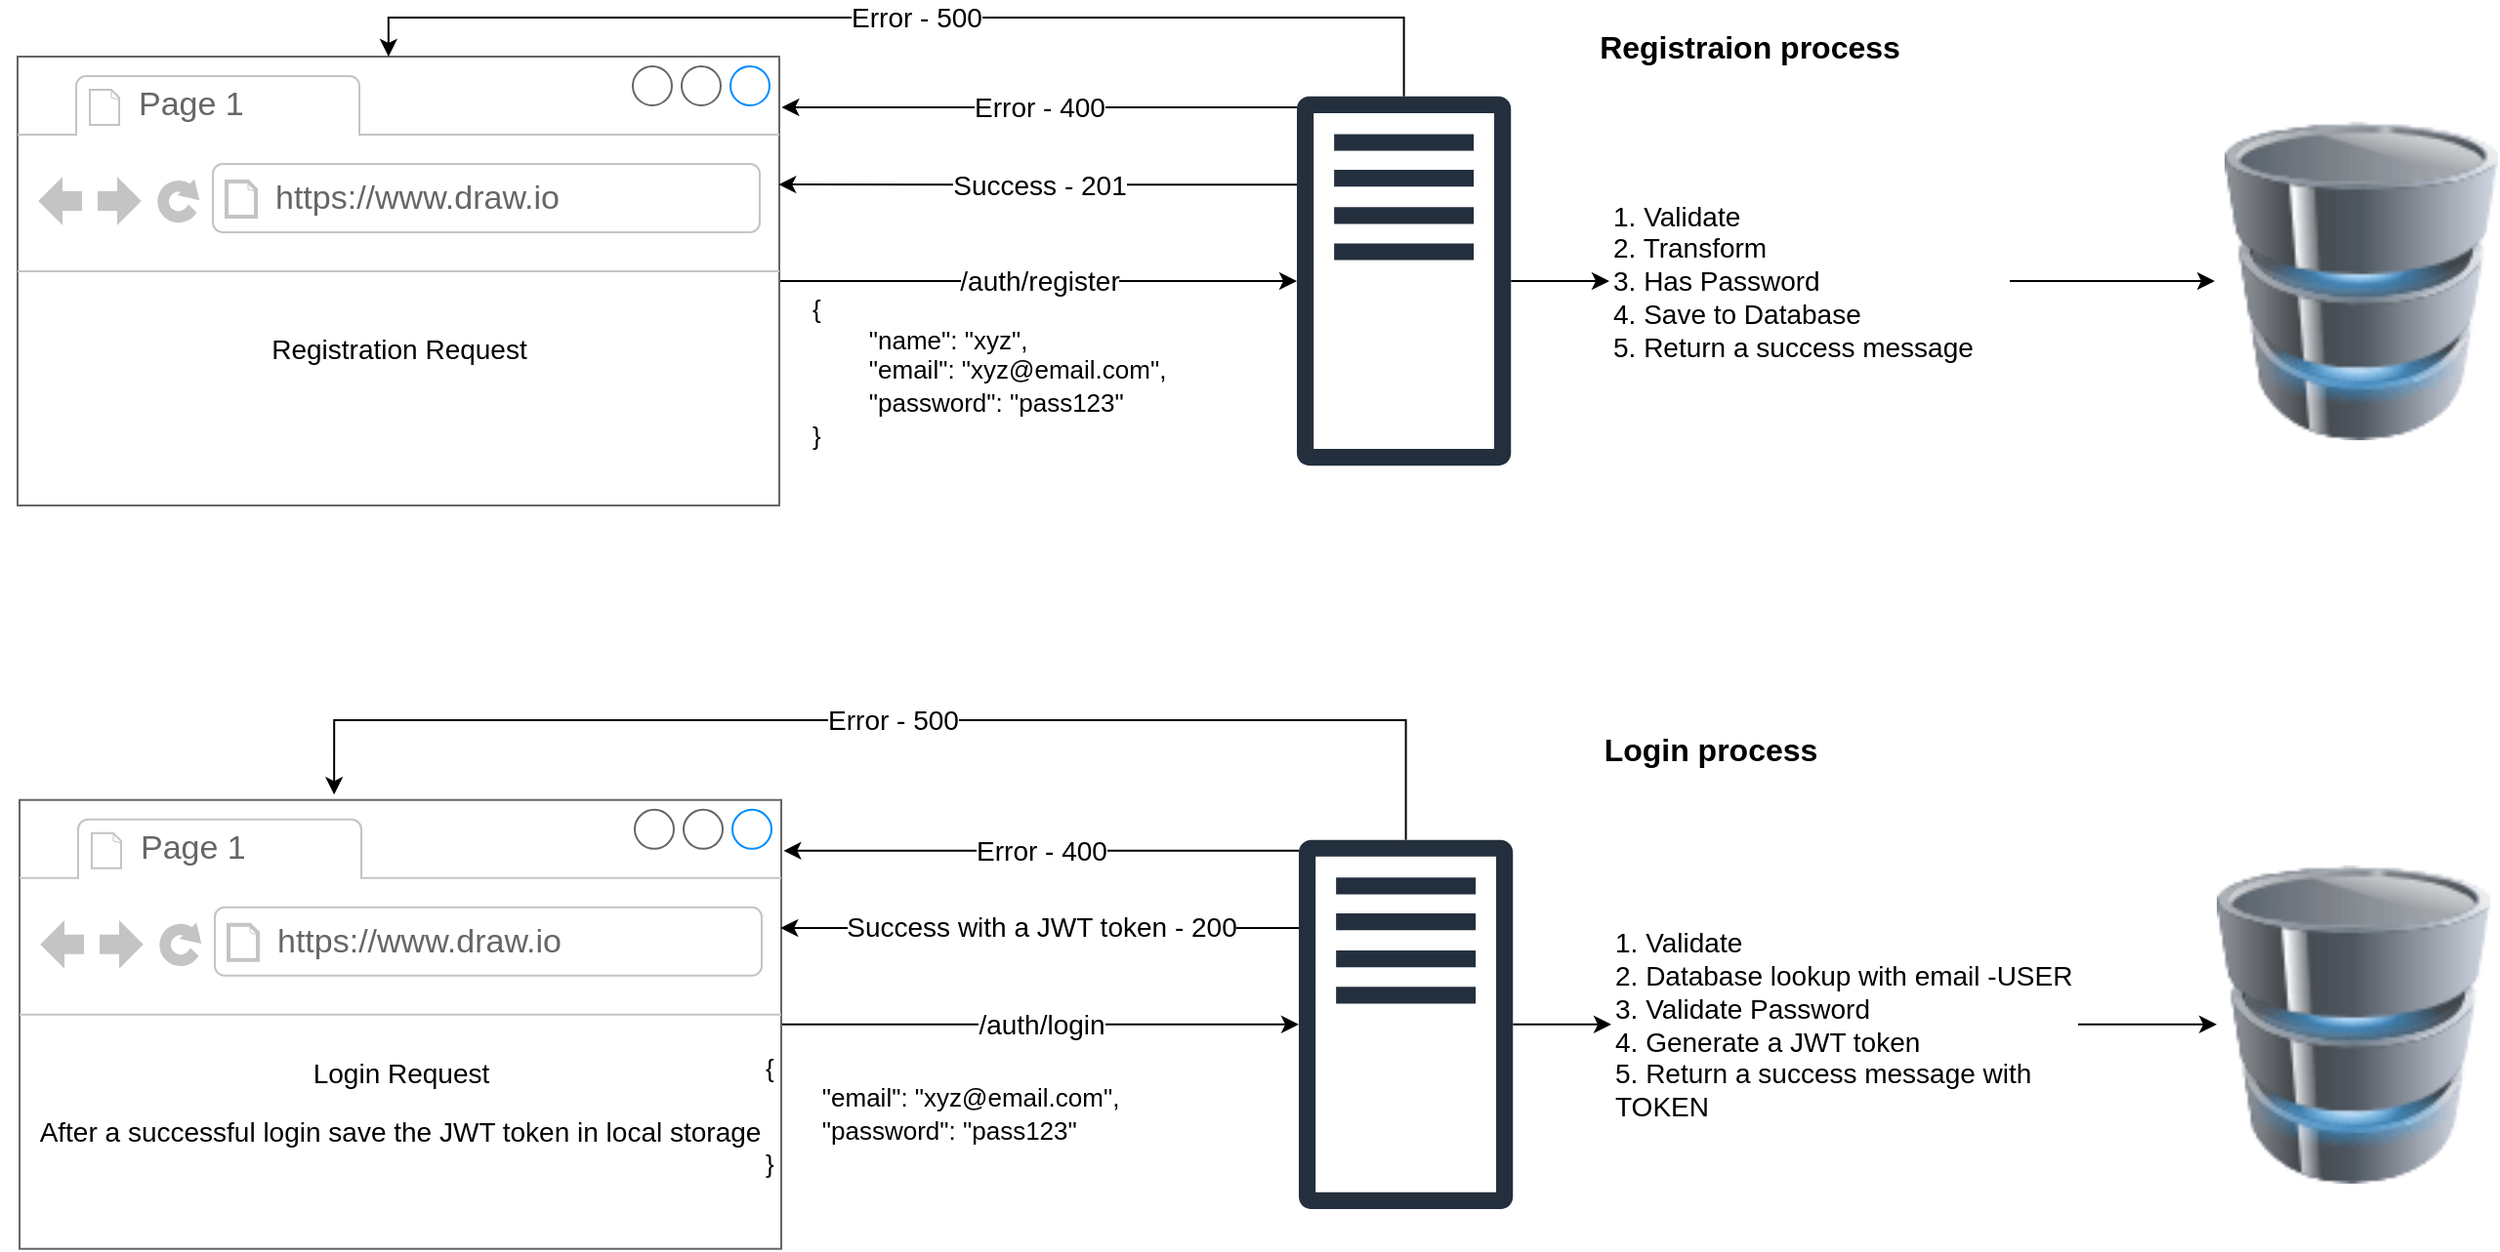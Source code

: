 <mxfile version="20.1.1" type="device"><diagram id="przGXrDNAtEKy95mtA95" name="Page-1"><mxGraphModel dx="1633" dy="875" grid="1" gridSize="10" guides="1" tooltips="1" connect="1" arrows="1" fold="1" page="1" pageScale="1" pageWidth="850" pageHeight="1100" math="0" shadow="0"><root><mxCell id="0"/><mxCell id="1" parent="0"/><mxCell id="Eglfask6YqEE4NKdX7R3-44" value="Login Request" style="text;html=1;strokeColor=none;fillColor=none;align=center;verticalAlign=middle;whiteSpace=wrap;rounded=0;fontSize=14;" vertex="1" parent="1"><mxGeometry x="101" y="515.92" width="160" height="20" as="geometry"/></mxCell><mxCell id="Eglfask6YqEE4NKdX7R3-55" value="&lt;font style=&quot;font-size: 12px;&quot;&gt;After a successful login save the JWT token&lt;/font&gt;" style="text;html=1;strokeColor=none;fillColor=none;align=center;verticalAlign=middle;whiteSpace=wrap;rounded=0;fontSize=13;" vertex="1" parent="1"><mxGeometry x="51" y="603.42" width="260" height="30" as="geometry"/></mxCell><mxCell id="Eglfask6YqEE4NKdX7R3-64" value="/auth/login" style="edgeStyle=orthogonalEdgeStyle;rounded=0;orthogonalLoop=1;jettySize=auto;html=1;entryX=0;entryY=0.5;entryDx=0;entryDy=0;entryPerimeter=0;fontSize=14;" edge="1" parent="1" source="Eglfask6YqEE4NKdX7R3-57" target="Eglfask6YqEE4NKdX7R3-63"><mxGeometry relative="1" as="geometry"/></mxCell><mxCell id="Eglfask6YqEE4NKdX7R3-57" value="" style="strokeWidth=1;shadow=0;dashed=0;align=center;html=1;shape=mxgraph.mockup.containers.browserWindow;rSize=0;strokeColor=#666666;strokeColor2=#008cff;strokeColor3=#c4c4c4;mainText=,;recursiveResize=0;fontSize=12;" vertex="1" parent="1"><mxGeometry x="41" y="440.92" width="390" height="230" as="geometry"/></mxCell><mxCell id="Eglfask6YqEE4NKdX7R3-58" value="Page 1" style="strokeWidth=1;shadow=0;dashed=0;align=center;html=1;shape=mxgraph.mockup.containers.anchor;fontSize=17;fontColor=#666666;align=left;" vertex="1" parent="Eglfask6YqEE4NKdX7R3-57"><mxGeometry x="60" y="12" width="110" height="26" as="geometry"/></mxCell><mxCell id="Eglfask6YqEE4NKdX7R3-59" value="https://www.draw.io" style="strokeWidth=1;shadow=0;dashed=0;align=center;html=1;shape=mxgraph.mockup.containers.anchor;rSize=0;fontSize=17;fontColor=#666666;align=left;" vertex="1" parent="Eglfask6YqEE4NKdX7R3-57"><mxGeometry x="130" y="60" width="250" height="26" as="geometry"/></mxCell><mxCell id="Eglfask6YqEE4NKdX7R3-60" value="&lt;font style=&quot;font-size: 14px;&quot;&gt;Login Request&lt;/font&gt;" style="text;html=1;strokeColor=none;fillColor=none;align=center;verticalAlign=middle;whiteSpace=wrap;rounded=0;fontSize=12;" vertex="1" parent="Eglfask6YqEE4NKdX7R3-57"><mxGeometry x="145.5" y="130" width="99" height="20" as="geometry"/></mxCell><mxCell id="Eglfask6YqEE4NKdX7R3-61" value="&lt;font style=&quot;font-size: 14px;&quot;&gt;After a successful login save the JWT token in local storage&lt;/font&gt;" style="text;html=1;strokeColor=none;fillColor=none;align=center;verticalAlign=middle;whiteSpace=wrap;rounded=0;fontSize=12;" vertex="1" parent="Eglfask6YqEE4NKdX7R3-57"><mxGeometry x="-10" y="160" width="410" height="20" as="geometry"/></mxCell><mxCell id="Eglfask6YqEE4NKdX7R3-67" value="Success with a JWT token - 200" style="edgeStyle=orthogonalEdgeStyle;rounded=0;orthogonalLoop=1;jettySize=auto;html=1;entryX=0.999;entryY=0.285;entryDx=0;entryDy=0;entryPerimeter=0;fontSize=14;" edge="1" parent="1" source="Eglfask6YqEE4NKdX7R3-63" target="Eglfask6YqEE4NKdX7R3-57"><mxGeometry relative="1" as="geometry"><Array as="points"><mxPoint x="564" y="505.92"/></Array></mxGeometry></mxCell><mxCell id="Eglfask6YqEE4NKdX7R3-70" value="Error - 400" style="edgeStyle=orthogonalEdgeStyle;rounded=0;orthogonalLoop=1;jettySize=auto;html=1;entryX=1.003;entryY=0.113;entryDx=0;entryDy=0;entryPerimeter=0;fontSize=14;" edge="1" parent="1" source="Eglfask6YqEE4NKdX7R3-63" target="Eglfask6YqEE4NKdX7R3-57"><mxGeometry relative="1" as="geometry"><Array as="points"><mxPoint x="636" y="466.92"/><mxPoint x="636" y="466.92"/></Array></mxGeometry></mxCell><mxCell id="Eglfask6YqEE4NKdX7R3-71" value="Error - 500" style="edgeStyle=orthogonalEdgeStyle;rounded=0;orthogonalLoop=1;jettySize=auto;html=1;entryX=0.413;entryY=-0.012;entryDx=0;entryDy=0;entryPerimeter=0;fontSize=14;" edge="1" parent="1" source="Eglfask6YqEE4NKdX7R3-63" target="Eglfask6YqEE4NKdX7R3-57"><mxGeometry relative="1" as="geometry"><Array as="points"><mxPoint x="751" y="400"/><mxPoint x="202" y="400"/></Array></mxGeometry></mxCell><mxCell id="Eglfask6YqEE4NKdX7R3-75" style="edgeStyle=orthogonalEdgeStyle;rounded=0;orthogonalLoop=1;jettySize=auto;html=1;entryX=0;entryY=0.5;entryDx=0;entryDy=0;fontSize=14;" edge="1" parent="1" source="Eglfask6YqEE4NKdX7R3-63" target="Eglfask6YqEE4NKdX7R3-74"><mxGeometry relative="1" as="geometry"/></mxCell><mxCell id="Eglfask6YqEE4NKdX7R3-63" value="" style="sketch=0;outlineConnect=0;fontColor=#232F3E;gradientColor=none;fillColor=#232F3D;strokeColor=none;dashed=0;verticalLabelPosition=bottom;verticalAlign=top;align=center;html=1;fontSize=12;fontStyle=0;aspect=fixed;pointerEvents=1;shape=mxgraph.aws4.traditional_server;" vertex="1" parent="1"><mxGeometry x="696" y="460.92" width="109.62" height="190" as="geometry"/></mxCell><mxCell id="Eglfask6YqEE4NKdX7R3-65" value="" style="image;html=1;image=img/lib/clip_art/computers/Database_128x128.png;fontSize=14;" vertex="1" parent="1"><mxGeometry x="1166" y="443.42" width="140" height="225" as="geometry"/></mxCell><mxCell id="Eglfask6YqEE4NKdX7R3-73" value="&lt;font style=&quot;font-size: 13px;&quot;&gt;{&lt;br&gt;&lt;/font&gt;&lt;div style=&quot;font-size: 13px;&quot;&gt;&lt;span style=&quot;background-color: initial;&quot;&gt;&lt;font style=&quot;font-size: 13px;&quot;&gt;&lt;span style=&quot;white-space: pre;&quot;&gt;&#9;&lt;/span&gt;&quot;email&quot;: &quot;xyz@email.com&quot;,&lt;/font&gt;&lt;/span&gt;&lt;/div&gt;&lt;font style=&quot;font-size: 13px;&quot;&gt;&lt;span style=&quot;white-space: pre;&quot;&gt;&#9;&lt;/span&gt;&quot;password&quot;: &quot;pass123&quot;&lt;br&gt;}&lt;/font&gt;" style="text;html=1;strokeColor=none;fillColor=none;align=left;verticalAlign=middle;whiteSpace=wrap;rounded=0;fontSize=14;" vertex="1" parent="1"><mxGeometry x="421" y="565.92" width="215" height="72" as="geometry"/></mxCell><mxCell id="Eglfask6YqEE4NKdX7R3-76" style="edgeStyle=orthogonalEdgeStyle;rounded=0;orthogonalLoop=1;jettySize=auto;html=1;entryX=0;entryY=0.5;entryDx=0;entryDy=0;fontSize=14;" edge="1" parent="1" source="Eglfask6YqEE4NKdX7R3-74" target="Eglfask6YqEE4NKdX7R3-65"><mxGeometry relative="1" as="geometry"/></mxCell><mxCell id="Eglfask6YqEE4NKdX7R3-74" value="&lt;font style=&quot;font-size: 14px;&quot;&gt;1. Validate&lt;br&gt;2. Database lookup with email -USER&lt;br&gt;3. Validate Password&lt;br&gt;4. Generate a JWT token&lt;br&gt;5. Return a success message with TOKEN&lt;br&gt;&lt;/font&gt;" style="text;html=1;strokeColor=none;fillColor=none;align=left;verticalAlign=middle;whiteSpace=wrap;rounded=0;fontSize=13;" vertex="1" parent="1"><mxGeometry x="856" y="490.92" width="239" height="130" as="geometry"/></mxCell><mxCell id="Eglfask6YqEE4NKdX7R3-77" value="Login Request" style="text;html=1;strokeColor=none;fillColor=none;align=center;verticalAlign=middle;whiteSpace=wrap;rounded=0;fontSize=14;" vertex="1" parent="1"><mxGeometry x="100.0" y="135" width="160" height="20" as="geometry"/></mxCell><mxCell id="Eglfask6YqEE4NKdX7R3-78" value="&lt;font style=&quot;font-size: 12px;&quot;&gt;After a successful login save the JWT token&lt;/font&gt;" style="text;html=1;strokeColor=none;fillColor=none;align=center;verticalAlign=middle;whiteSpace=wrap;rounded=0;fontSize=13;" vertex="1" parent="1"><mxGeometry x="50" y="222.5" width="260" height="30" as="geometry"/></mxCell><mxCell id="Eglfask6YqEE4NKdX7R3-79" value="/auth/register" style="edgeStyle=orthogonalEdgeStyle;rounded=0;orthogonalLoop=1;jettySize=auto;html=1;entryX=0;entryY=0.5;entryDx=0;entryDy=0;entryPerimeter=0;fontSize=14;" edge="1" source="Eglfask6YqEE4NKdX7R3-80" target="Eglfask6YqEE4NKdX7R3-89" parent="1"><mxGeometry relative="1" as="geometry"/></mxCell><mxCell id="Eglfask6YqEE4NKdX7R3-80" value="" style="strokeWidth=1;shadow=0;dashed=0;align=center;html=1;shape=mxgraph.mockup.containers.browserWindow;rSize=0;strokeColor=#666666;strokeColor2=#008cff;strokeColor3=#c4c4c4;mainText=,;recursiveResize=0;fontSize=12;" vertex="1" parent="1"><mxGeometry x="40" y="60" width="390" height="230" as="geometry"/></mxCell><mxCell id="Eglfask6YqEE4NKdX7R3-81" value="Page 1" style="strokeWidth=1;shadow=0;dashed=0;align=center;html=1;shape=mxgraph.mockup.containers.anchor;fontSize=17;fontColor=#666666;align=left;" vertex="1" parent="Eglfask6YqEE4NKdX7R3-80"><mxGeometry x="60" y="12" width="110" height="26" as="geometry"/></mxCell><mxCell id="Eglfask6YqEE4NKdX7R3-82" value="https://www.draw.io" style="strokeWidth=1;shadow=0;dashed=0;align=center;html=1;shape=mxgraph.mockup.containers.anchor;rSize=0;fontSize=17;fontColor=#666666;align=left;" vertex="1" parent="Eglfask6YqEE4NKdX7R3-80"><mxGeometry x="130" y="60" width="250" height="26" as="geometry"/></mxCell><mxCell id="Eglfask6YqEE4NKdX7R3-83" value="&lt;font style=&quot;font-size: 14px;&quot;&gt;Registration Request&lt;/font&gt;" style="text;html=1;strokeColor=none;fillColor=none;align=center;verticalAlign=middle;whiteSpace=wrap;rounded=0;fontSize=12;" vertex="1" parent="Eglfask6YqEE4NKdX7R3-80"><mxGeometry x="127.75" y="140" width="134.5" height="20" as="geometry"/></mxCell><mxCell id="Eglfask6YqEE4NKdX7R3-85" value="Success - 201" style="edgeStyle=orthogonalEdgeStyle;rounded=0;orthogonalLoop=1;jettySize=auto;html=1;entryX=0.999;entryY=0.285;entryDx=0;entryDy=0;entryPerimeter=0;fontSize=14;" edge="1" source="Eglfask6YqEE4NKdX7R3-89" target="Eglfask6YqEE4NKdX7R3-80" parent="1"><mxGeometry relative="1" as="geometry"><Array as="points"><mxPoint x="563" y="125"/></Array></mxGeometry></mxCell><mxCell id="Eglfask6YqEE4NKdX7R3-86" value="Error - 400" style="edgeStyle=orthogonalEdgeStyle;rounded=0;orthogonalLoop=1;jettySize=auto;html=1;entryX=1.003;entryY=0.113;entryDx=0;entryDy=0;entryPerimeter=0;fontSize=14;" edge="1" source="Eglfask6YqEE4NKdX7R3-89" target="Eglfask6YqEE4NKdX7R3-80" parent="1"><mxGeometry relative="1" as="geometry"><Array as="points"><mxPoint x="635" y="86"/><mxPoint x="635" y="86"/></Array></mxGeometry></mxCell><mxCell id="Eglfask6YqEE4NKdX7R3-88" style="edgeStyle=orthogonalEdgeStyle;rounded=0;orthogonalLoop=1;jettySize=auto;html=1;entryX=0;entryY=0.5;entryDx=0;entryDy=0;fontSize=14;" edge="1" source="Eglfask6YqEE4NKdX7R3-89" target="Eglfask6YqEE4NKdX7R3-93" parent="1"><mxGeometry relative="1" as="geometry"/></mxCell><mxCell id="Eglfask6YqEE4NKdX7R3-94" value="Error - 500" style="edgeStyle=orthogonalEdgeStyle;rounded=0;orthogonalLoop=1;jettySize=auto;html=1;entryX=0.487;entryY=0;entryDx=0;entryDy=0;entryPerimeter=0;fontSize=14;" edge="1" parent="1" source="Eglfask6YqEE4NKdX7R3-89" target="Eglfask6YqEE4NKdX7R3-80"><mxGeometry relative="1" as="geometry"><Array as="points"><mxPoint x="750" y="40"/><mxPoint x="230" y="40"/></Array></mxGeometry></mxCell><mxCell id="Eglfask6YqEE4NKdX7R3-89" value="" style="sketch=0;outlineConnect=0;fontColor=#232F3E;gradientColor=none;fillColor=#232F3D;strokeColor=none;dashed=0;verticalLabelPosition=bottom;verticalAlign=top;align=center;html=1;fontSize=12;fontStyle=0;aspect=fixed;pointerEvents=1;shape=mxgraph.aws4.traditional_server;" vertex="1" parent="1"><mxGeometry x="695" y="80" width="109.62" height="190" as="geometry"/></mxCell><mxCell id="Eglfask6YqEE4NKdX7R3-90" value="" style="image;html=1;image=img/lib/clip_art/computers/Database_128x128.png;fontSize=14;" vertex="1" parent="1"><mxGeometry x="1170" y="62.5" width="140" height="225" as="geometry"/></mxCell><mxCell id="Eglfask6YqEE4NKdX7R3-91" value="&lt;font style=&quot;font-size: 13px;&quot;&gt;{&lt;br&gt;&lt;/font&gt;&lt;div style=&quot;font-size: 13px;&quot;&gt;&lt;span style=&quot;background-color: initial;&quot;&gt;&lt;span style=&quot;white-space: pre;&quot;&gt;&#9;&lt;/span&gt;&quot;name&quot;: &quot;xyz&quot;,&lt;br&gt;&lt;/span&gt;&lt;/div&gt;&lt;div style=&quot;font-size: 13px;&quot;&gt;&lt;span style=&quot;background-color: initial;&quot;&gt;&lt;font style=&quot;font-size: 13px;&quot;&gt;&lt;span style=&quot;white-space: pre;&quot;&gt;&#9;&lt;/span&gt;&quot;email&quot;: &quot;xyz@email.com&quot;,&lt;/font&gt;&lt;/span&gt;&lt;/div&gt;&lt;font style=&quot;font-size: 13px;&quot;&gt;&lt;span style=&quot;white-space: pre;&quot;&gt;&#9;&lt;/span&gt;&quot;password&quot;: &quot;pass123&quot;&lt;br&gt;}&lt;/font&gt;" style="text;html=1;strokeColor=none;fillColor=none;align=left;verticalAlign=middle;whiteSpace=wrap;rounded=0;fontSize=14;" vertex="1" parent="1"><mxGeometry x="445" y="185" width="190" height="72" as="geometry"/></mxCell><mxCell id="Eglfask6YqEE4NKdX7R3-92" style="edgeStyle=orthogonalEdgeStyle;rounded=0;orthogonalLoop=1;jettySize=auto;html=1;entryX=0;entryY=0.5;entryDx=0;entryDy=0;fontSize=14;" edge="1" source="Eglfask6YqEE4NKdX7R3-93" parent="1"><mxGeometry relative="1" as="geometry"><mxPoint x="1165" y="175" as="targetPoint"/></mxGeometry></mxCell><mxCell id="Eglfask6YqEE4NKdX7R3-93" value="&lt;font style=&quot;font-size: 14px;&quot;&gt;1. Validate&lt;br&gt;2. Transform&lt;br&gt;3. Has Password&lt;br&gt;4. Save to Database&lt;br&gt;5. Return a success message&lt;br&gt;&lt;/font&gt;" style="text;html=1;strokeColor=none;fillColor=none;align=left;verticalAlign=middle;whiteSpace=wrap;rounded=0;fontSize=13;" vertex="1" parent="1"><mxGeometry x="855" y="110" width="205" height="130" as="geometry"/></mxCell><mxCell id="Eglfask6YqEE4NKdX7R3-95" value="&lt;b&gt;&lt;font style=&quot;font-size: 16px;&quot;&gt;Registraion process&lt;/font&gt;&lt;/b&gt;" style="text;html=1;strokeColor=none;fillColor=none;align=center;verticalAlign=middle;whiteSpace=wrap;rounded=0;fontSize=14;" vertex="1" parent="1"><mxGeometry x="840" y="40" width="174" height="30" as="geometry"/></mxCell><mxCell id="Eglfask6YqEE4NKdX7R3-96" value="&lt;b&gt;&lt;font style=&quot;font-size: 16px;&quot;&gt;Login process&lt;/font&gt;&lt;/b&gt;" style="text;html=1;strokeColor=none;fillColor=none;align=center;verticalAlign=middle;whiteSpace=wrap;rounded=0;fontSize=14;" vertex="1" parent="1"><mxGeometry x="820" y="400" width="174" height="30" as="geometry"/></mxCell></root></mxGraphModel></diagram></mxfile>